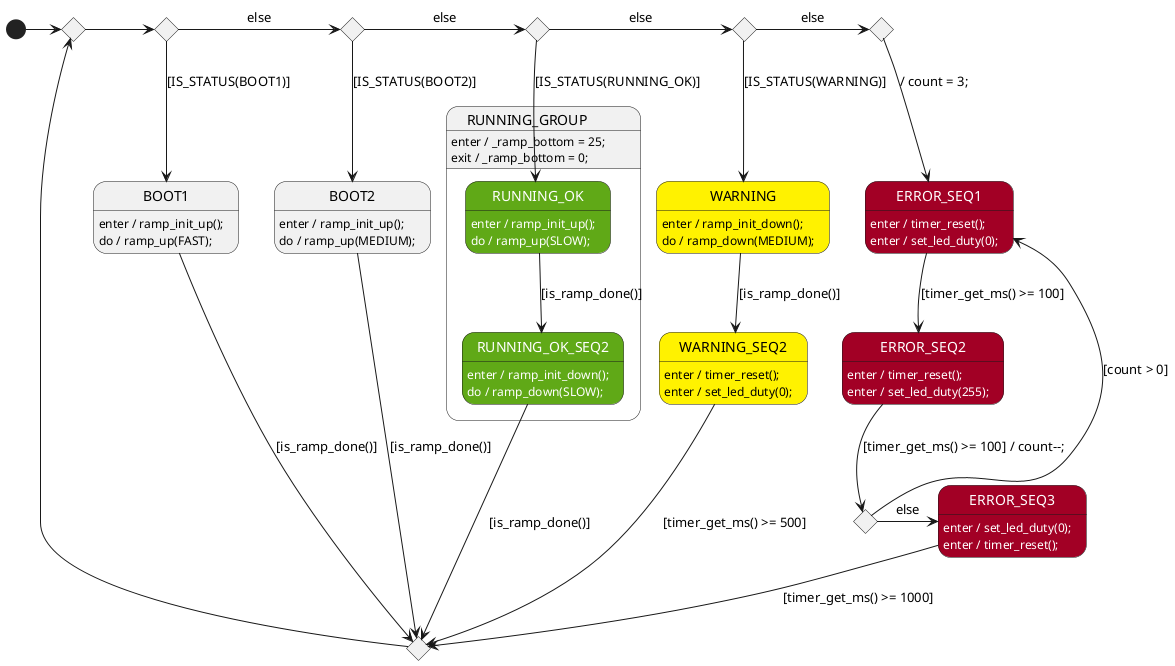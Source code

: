 @startuml StatusLedSm

' //////////////////////// STATE ORGANIZATION ///////////////////////
' More info: https://github.com/StateSmith/StateSmith/wiki/PlantUML

state BOOT1
state BOOT2

state RUNNING_GROUP {
    state RUNNING_OK <<green>>
    ' sequence 2
    state RUNNING_OK_SEQ2 <<green>>
}
state WARNING <<yellow>>
' sequence 2
state WARNING_SEQ2 <<yellow>>

' helper choice states
state ROUTE<<choice>>
state ROUTE_BOOT1<<choice>>
state ROUTE_BOOT2<<choice>>
state ROUTE_RUNNING_OK<<choice>>
state ROUTE_WARNING<<choice>>
state ROUTE_ERROR<<choice>>
state RETURN<<choice>>

' blank led before blip
state ERROR_SEQ1 <<red>>
state ERROR_SEQ2 <<red>>
state ERROR_SEQ3 <<red>>
state ERROR_CHOICE<<choice>>


' ///////////////////////// STATE HANDLERS /////////////////////////
' Syntax: https://github.com/StateSmith/StateSmith/wiki/Behaviors

[*] -> ROUTE

' fast ramp up
BOOT1: enter / ramp_init_up();
BOOT1: do / ramp_up(FAST);
BOOT1 --> RETURN: [is_ramp_done()]

' medium ramp up
BOOT2: enter / ramp_init_up();
BOOT2: do / ramp_up(MEDIUM);
BOOT2 --> RETURN: [is_ramp_done()]

RUNNING_GROUP: enter / _ramp_bottom = 25;
RUNNING_GROUP: exit / _ramp_bottom = 0;

' triangle slow
RUNNING_OK: enter / ramp_init_up();
RUNNING_OK: do / ramp_up(SLOW);
RUNNING_OK -down-> RUNNING_OK_SEQ2: [is_ramp_done()]
RUNNING_OK_SEQ2: enter / ramp_init_down();
RUNNING_OK_SEQ2: do / ramp_down(SLOW);
RUNNING_OK_SEQ2 --> RETURN: [is_ramp_done()]

' ramp down, pause
WARNING: enter / ramp_init_down();
WARNING: do / ramp_down(MEDIUM);
WARNING -down-> WARNING_SEQ2: [is_ramp_done()]
WARNING_SEQ2: enter / timer_reset();
WARNING_SEQ2: enter / set_led_duty(0);
WARNING_SEQ2 --> RETURN: [timer_get_ms() >= 500]

' blank, fast blip, pause
ERROR_SEQ1: enter / timer_reset();
ERROR_SEQ1: enter / set_led_duty(0);
ERROR_SEQ1 -down-> ERROR_SEQ2: [timer_get_ms() >= 100]
' 
ERROR_SEQ2: enter / timer_reset();
ERROR_SEQ2: enter / set_led_duty(255);
' ERROR_SEQ2: enter / count--;
ERROR_SEQ2 -down-> ERROR_CHOICE: [timer_get_ms() >= 100] / count--;
'
ERROR_CHOICE -> ERROR_SEQ1: [count > 0]
ERROR_CHOICE -> ERROR_SEQ3: else
' 
ERROR_SEQ3: enter / set_led_duty(0);
ERROR_SEQ3: enter / timer_reset();
ERROR_SEQ3 -down-> RETURN: [timer_get_ms() >= 1000]

' choice routes
ROUTE -right-> ROUTE_BOOT1
ROUTE_BOOT1 -down-> BOOT1: [IS_STATUS(BOOT1)]
ROUTE_BOOT1 -right-> ROUTE_BOOT2: else
ROUTE_BOOT2 -down-> BOOT2: [IS_STATUS(BOOT2)]
ROUTE_BOOT2 -right-> ROUTE_RUNNING_OK: else
ROUTE_RUNNING_OK -down-> RUNNING_OK: [IS_STATUS(RUNNING_OK)]
ROUTE_RUNNING_OK -right-> ROUTE_WARNING: else
ROUTE_WARNING -down-> WARNING: [IS_STATUS(WARNING)]
ROUTE_WARNING -right-> ROUTE_ERROR: else
ROUTE_ERROR -down-> ERROR_SEQ1: / count = 3;

RETURN --> ROUTE

' //////////////////////// StateSmith config ////////////////////////
' More info: https://github.com/StateSmith/StateSmith/issues/335

/'! $CONFIG : toml
RenderConfig.C.CFileExtension = ".tpp"
SmRunnerSettings.transpilerId = "C99"
'/

'############################ styles ############################
' Define some colors for the states. Totally optional.
skinparam state {
    ' green style:
    BackgroundColor<<green>> 60a917
    FontColor<<green>> white

    ' yellow style:
    BackgroundColor<<yellow>> fff200
    FontColor<<yellow>> black

    ' red style:
    BackgroundColor<<red>> a20025
    FontColor<<red>> white

    ' blue style:
    BackgroundColor<<blue>> 1ba1e2
    FontColor<<blue>> white

    ' gold style:
    BackgroundColor<<gold>> f0a30a

    ' dark style:
    BackgroundColor<<dark>> 545454
    FontColor<<dark>> white
}

@enduml